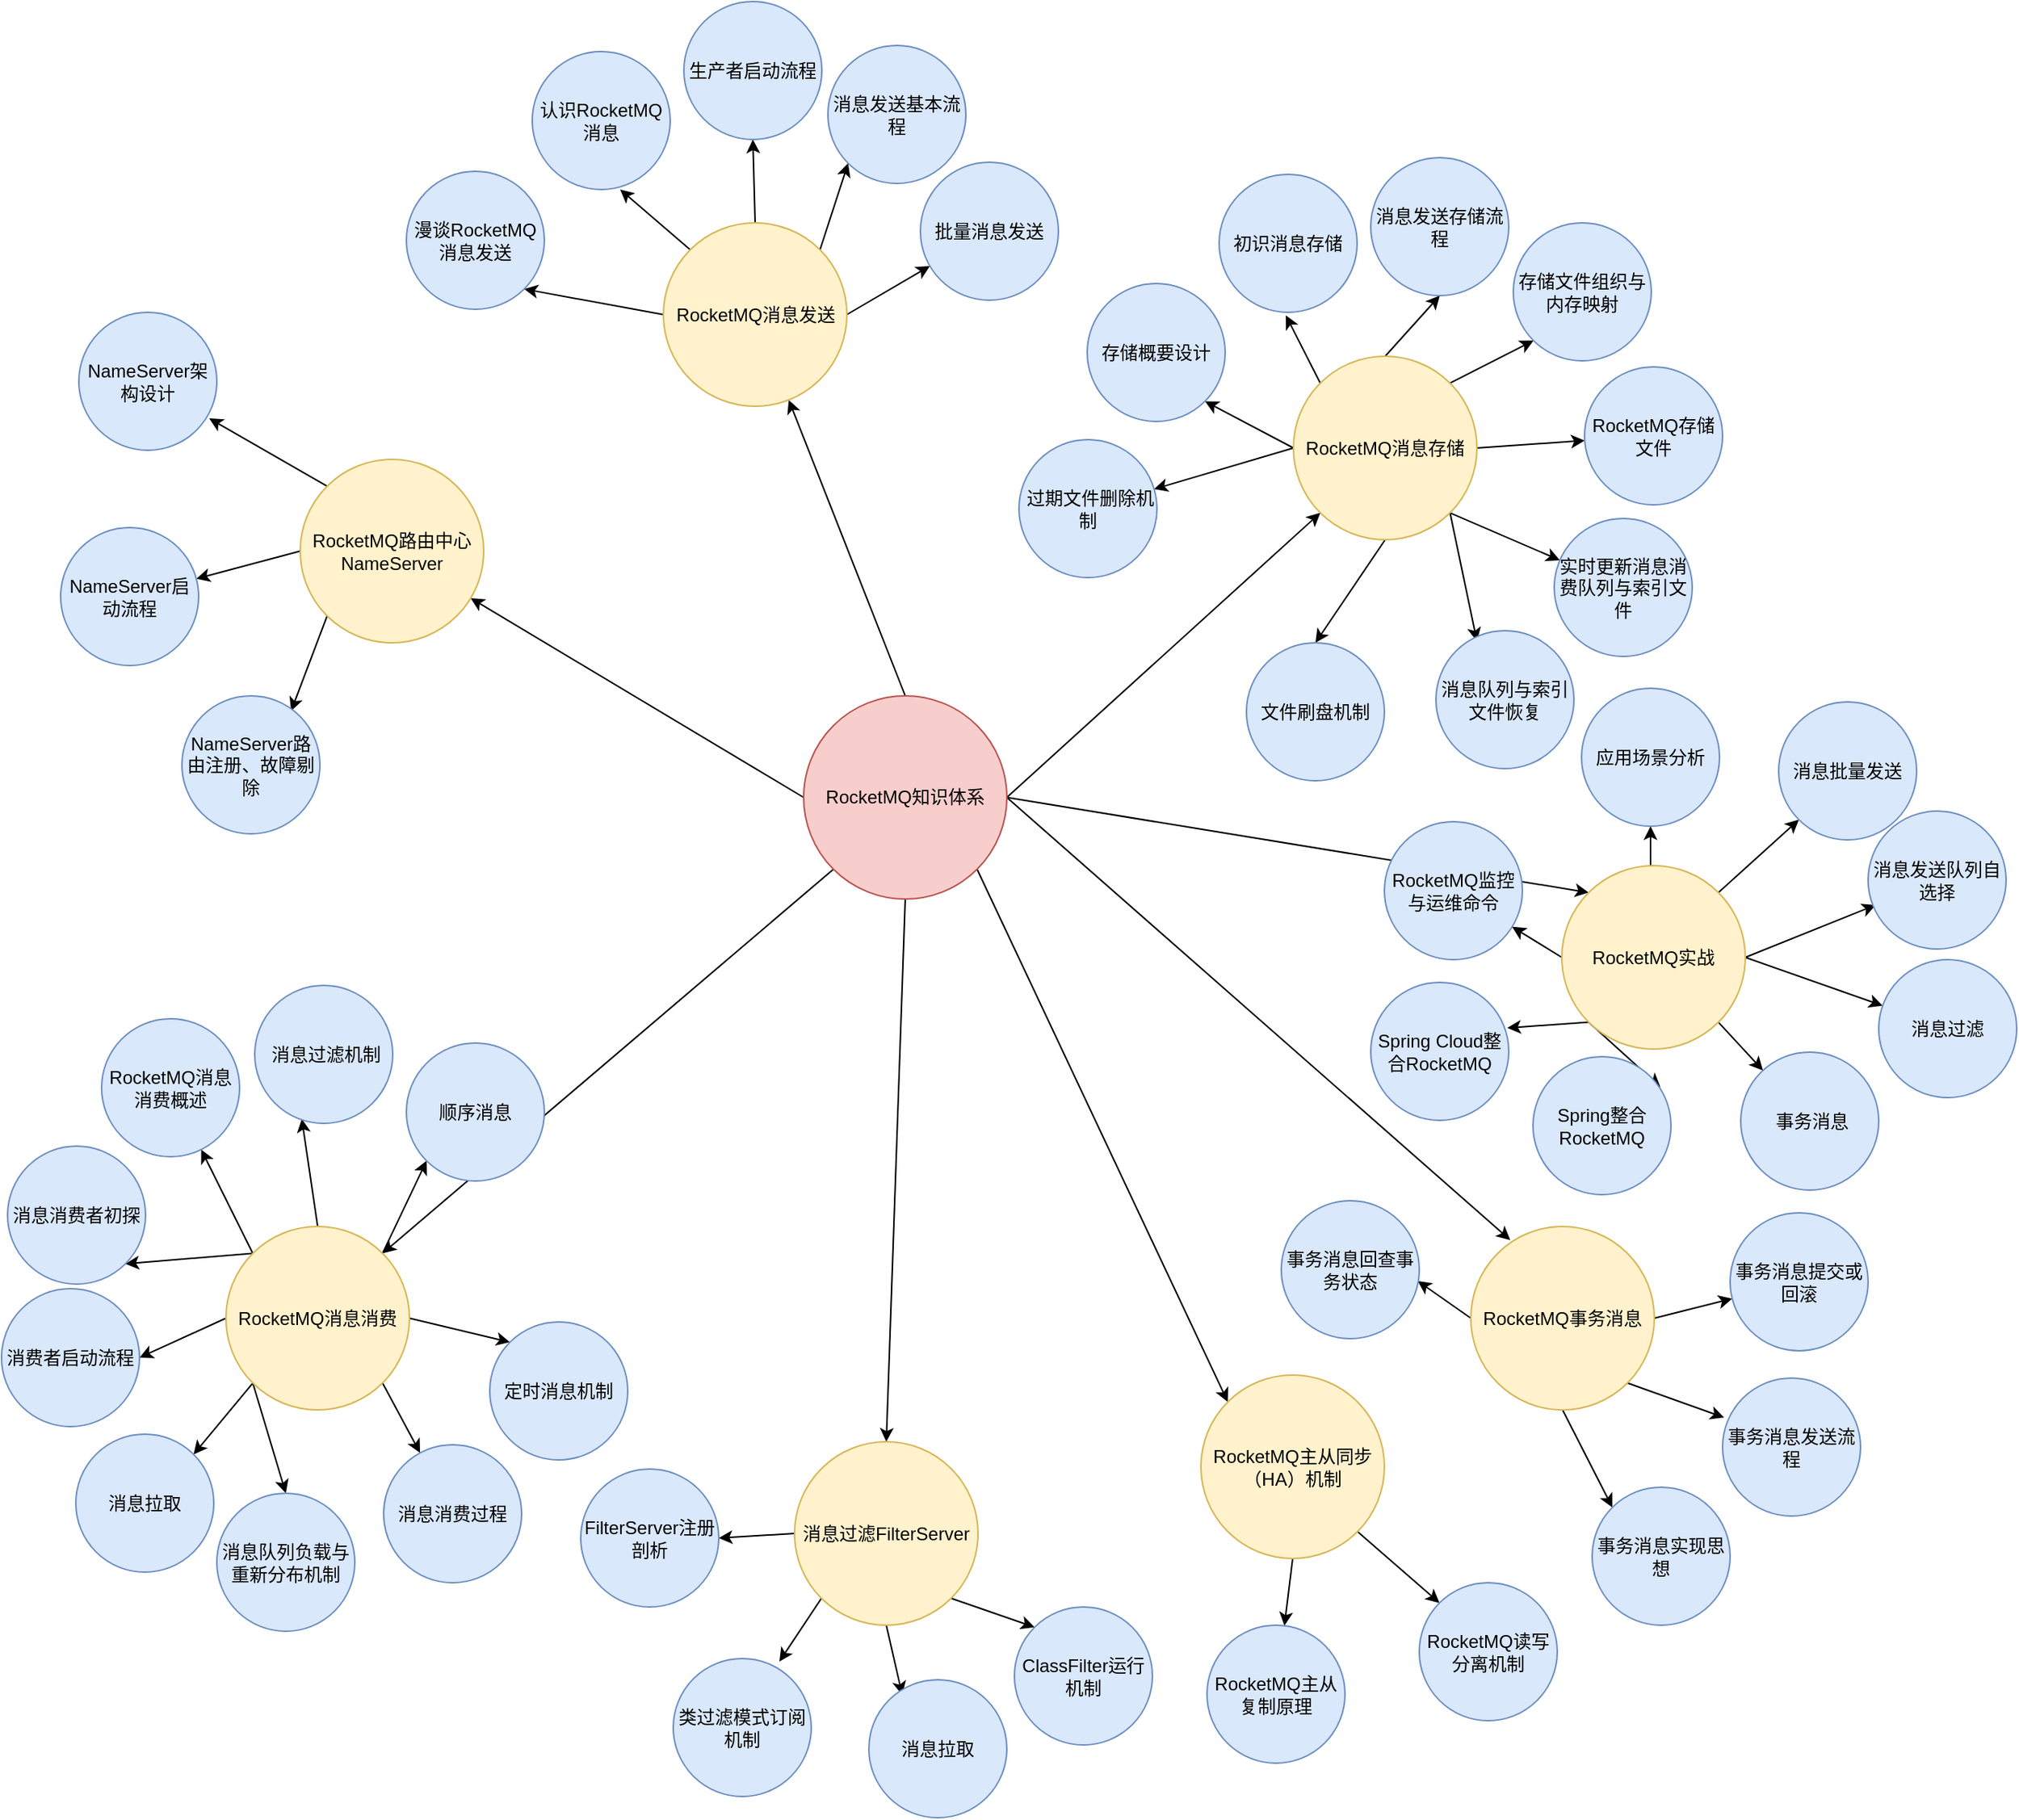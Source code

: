 <mxfile version="21.2.8" type="device">
  <diagram name="第 1 页" id="Zf9LUiRRFwYf5Y3JqdIo">
    <mxGraphModel dx="1434" dy="844" grid="0" gridSize="10" guides="1" tooltips="1" connect="1" arrows="1" fold="1" page="1" pageScale="1" pageWidth="1654" pageHeight="2336" math="0" shadow="0">
      <root>
        <mxCell id="0" />
        <mxCell id="1" parent="0" />
        <mxCell id="zmXWe5vmmWPIRRos88On-9" style="rounded=0;orthogonalLoop=1;jettySize=auto;html=1;exitX=0;exitY=0.5;exitDx=0;exitDy=0;" edge="1" parent="1" source="zmXWe5vmmWPIRRos88On-1" target="zmXWe5vmmWPIRRos88On-2">
          <mxGeometry relative="1" as="geometry" />
        </mxCell>
        <mxCell id="zmXWe5vmmWPIRRos88On-11" style="rounded=0;orthogonalLoop=1;jettySize=auto;html=1;exitX=0.5;exitY=0;exitDx=0;exitDy=0;" edge="1" parent="1" source="zmXWe5vmmWPIRRos88On-1" target="zmXWe5vmmWPIRRos88On-10">
          <mxGeometry relative="1" as="geometry" />
        </mxCell>
        <mxCell id="zmXWe5vmmWPIRRos88On-43" style="rounded=0;orthogonalLoop=1;jettySize=auto;html=1;exitX=1;exitY=0.5;exitDx=0;exitDy=0;entryX=0;entryY=1;entryDx=0;entryDy=0;" edge="1" parent="1" source="zmXWe5vmmWPIRRos88On-1" target="zmXWe5vmmWPIRRos88On-22">
          <mxGeometry relative="1" as="geometry" />
        </mxCell>
        <mxCell id="zmXWe5vmmWPIRRos88On-63" style="rounded=0;orthogonalLoop=1;jettySize=auto;html=1;exitX=0;exitY=1;exitDx=0;exitDy=0;entryX=1;entryY=0;entryDx=0;entryDy=0;" edge="1" parent="1" source="zmXWe5vmmWPIRRos88On-1" target="zmXWe5vmmWPIRRos88On-44">
          <mxGeometry relative="1" as="geometry" />
        </mxCell>
        <mxCell id="zmXWe5vmmWPIRRos88On-74" style="rounded=0;orthogonalLoop=1;jettySize=auto;html=1;exitX=0.5;exitY=1;exitDx=0;exitDy=0;entryX=0.5;entryY=0;entryDx=0;entryDy=0;" edge="1" parent="1" source="zmXWe5vmmWPIRRos88On-1" target="zmXWe5vmmWPIRRos88On-64">
          <mxGeometry relative="1" as="geometry" />
        </mxCell>
        <mxCell id="zmXWe5vmmWPIRRos88On-76" style="rounded=0;orthogonalLoop=1;jettySize=auto;html=1;exitX=1;exitY=1;exitDx=0;exitDy=0;entryX=0;entryY=0;entryDx=0;entryDy=0;" edge="1" parent="1" source="zmXWe5vmmWPIRRos88On-1" target="zmXWe5vmmWPIRRos88On-75">
          <mxGeometry relative="1" as="geometry" />
        </mxCell>
        <mxCell id="zmXWe5vmmWPIRRos88On-90" style="rounded=0;orthogonalLoop=1;jettySize=auto;html=1;exitX=1;exitY=0.5;exitDx=0;exitDy=0;entryX=0.215;entryY=0.074;entryDx=0;entryDy=0;entryPerimeter=0;" edge="1" parent="1" source="zmXWe5vmmWPIRRos88On-1" target="zmXWe5vmmWPIRRos88On-81">
          <mxGeometry relative="1" as="geometry" />
        </mxCell>
        <mxCell id="zmXWe5vmmWPIRRos88On-109" style="rounded=0;orthogonalLoop=1;jettySize=auto;html=1;exitX=1;exitY=0.5;exitDx=0;exitDy=0;entryX=0;entryY=0;entryDx=0;entryDy=0;" edge="1" parent="1" source="zmXWe5vmmWPIRRos88On-1" target="zmXWe5vmmWPIRRos88On-92">
          <mxGeometry relative="1" as="geometry" />
        </mxCell>
        <mxCell id="zmXWe5vmmWPIRRos88On-1" value="RocketMQ知识体系" style="ellipse;whiteSpace=wrap;html=1;aspect=fixed;fillColor=#f8cecc;strokeColor=#b85450;" vertex="1" parent="1">
          <mxGeometry x="672" y="645" width="134" height="134" as="geometry" />
        </mxCell>
        <mxCell id="zmXWe5vmmWPIRRos88On-5" style="rounded=0;orthogonalLoop=1;jettySize=auto;html=1;exitX=0;exitY=0;exitDx=0;exitDy=0;entryX=0.945;entryY=0.769;entryDx=0;entryDy=0;entryPerimeter=0;" edge="1" parent="1" source="zmXWe5vmmWPIRRos88On-2" target="zmXWe5vmmWPIRRos88On-3">
          <mxGeometry relative="1" as="geometry" />
        </mxCell>
        <mxCell id="zmXWe5vmmWPIRRos88On-6" style="rounded=0;orthogonalLoop=1;jettySize=auto;html=1;exitX=0;exitY=0.5;exitDx=0;exitDy=0;" edge="1" parent="1" source="zmXWe5vmmWPIRRos88On-2" target="zmXWe5vmmWPIRRos88On-4">
          <mxGeometry relative="1" as="geometry" />
        </mxCell>
        <mxCell id="zmXWe5vmmWPIRRos88On-8" style="rounded=0;orthogonalLoop=1;jettySize=auto;html=1;exitX=0;exitY=1;exitDx=0;exitDy=0;entryX=0.791;entryY=0.11;entryDx=0;entryDy=0;entryPerimeter=0;" edge="1" parent="1" source="zmXWe5vmmWPIRRos88On-2" target="zmXWe5vmmWPIRRos88On-7">
          <mxGeometry relative="1" as="geometry" />
        </mxCell>
        <UserObject label="RocketMQ路由中心NameServer" link="data:page/id,Zf9LUiRRFwYf5Y3JqdIo" id="zmXWe5vmmWPIRRos88On-2">
          <mxCell style="ellipse;whiteSpace=wrap;html=1;aspect=fixed;fillColor=#fff2cc;strokeColor=#d6b656;" vertex="1" parent="1">
            <mxGeometry x="340" y="489" width="121" height="121" as="geometry" />
          </mxCell>
        </UserObject>
        <UserObject label="NameServer架构设计" link="https://blog.liangrenchi.top/2020/06/06/%E7%9F%A5%E8%AF%86%E4%BD%93%E7%B3%BB%E6%9E%84%E5%BB%BA%E4%B8%AD%E6%8F%90%E7%A4%BA%E9%A1%B5%E9%9D%A2/" id="zmXWe5vmmWPIRRos88On-3">
          <mxCell style="ellipse;whiteSpace=wrap;html=1;aspect=fixed;fillColor=#dae8fc;strokeColor=#6c8ebf;" vertex="1" parent="1">
            <mxGeometry x="194" y="392" width="91" height="91" as="geometry" />
          </mxCell>
        </UserObject>
        <UserObject label="NameServer启动流程" link="https://blog.liangrenchi.top/2020/06/06/%E7%9F%A5%E8%AF%86%E4%BD%93%E7%B3%BB%E6%9E%84%E5%BB%BA%E4%B8%AD%E6%8F%90%E7%A4%BA%E9%A1%B5%E9%9D%A2/" id="zmXWe5vmmWPIRRos88On-4">
          <mxCell style="ellipse;whiteSpace=wrap;html=1;aspect=fixed;fillColor=#dae8fc;strokeColor=#6c8ebf;" vertex="1" parent="1">
            <mxGeometry x="182" y="534" width="91" height="91" as="geometry" />
          </mxCell>
        </UserObject>
        <UserObject label="NameServer路由注册、故障剔除" link="https://blog.liangrenchi.top/2020/06/06/%E7%9F%A5%E8%AF%86%E4%BD%93%E7%B3%BB%E6%9E%84%E5%BB%BA%E4%B8%AD%E6%8F%90%E7%A4%BA%E9%A1%B5%E9%9D%A2/" id="zmXWe5vmmWPIRRos88On-7">
          <mxCell style="ellipse;whiteSpace=wrap;html=1;aspect=fixed;fillColor=#dae8fc;strokeColor=#6c8ebf;" vertex="1" parent="1">
            <mxGeometry x="262" y="645" width="91" height="91" as="geometry" />
          </mxCell>
        </UserObject>
        <mxCell id="zmXWe5vmmWPIRRos88On-13" style="rounded=0;orthogonalLoop=1;jettySize=auto;html=1;exitX=0;exitY=0.5;exitDx=0;exitDy=0;entryX=1;entryY=1;entryDx=0;entryDy=0;" edge="1" parent="1" source="zmXWe5vmmWPIRRos88On-10" target="zmXWe5vmmWPIRRos88On-12">
          <mxGeometry relative="1" as="geometry" />
        </mxCell>
        <mxCell id="zmXWe5vmmWPIRRos88On-15" style="rounded=0;orthogonalLoop=1;jettySize=auto;html=1;exitX=0;exitY=0;exitDx=0;exitDy=0;entryX=0.637;entryY=1;entryDx=0;entryDy=0;entryPerimeter=0;" edge="1" parent="1" source="zmXWe5vmmWPIRRos88On-10" target="zmXWe5vmmWPIRRos88On-14">
          <mxGeometry relative="1" as="geometry" />
        </mxCell>
        <mxCell id="zmXWe5vmmWPIRRos88On-17" style="rounded=0;orthogonalLoop=1;jettySize=auto;html=1;exitX=0.5;exitY=0;exitDx=0;exitDy=0;entryX=0.5;entryY=1;entryDx=0;entryDy=0;" edge="1" parent="1" source="zmXWe5vmmWPIRRos88On-10" target="zmXWe5vmmWPIRRos88On-16">
          <mxGeometry relative="1" as="geometry" />
        </mxCell>
        <mxCell id="zmXWe5vmmWPIRRos88On-20" style="rounded=0;orthogonalLoop=1;jettySize=auto;html=1;exitX=1;exitY=0;exitDx=0;exitDy=0;entryX=0;entryY=1;entryDx=0;entryDy=0;" edge="1" parent="1" source="zmXWe5vmmWPIRRos88On-10" target="zmXWe5vmmWPIRRos88On-18">
          <mxGeometry relative="1" as="geometry" />
        </mxCell>
        <mxCell id="zmXWe5vmmWPIRRos88On-21" style="rounded=0;orthogonalLoop=1;jettySize=auto;html=1;exitX=1;exitY=0.5;exitDx=0;exitDy=0;" edge="1" parent="1" source="zmXWe5vmmWPIRRos88On-10" target="zmXWe5vmmWPIRRos88On-19">
          <mxGeometry relative="1" as="geometry" />
        </mxCell>
        <mxCell id="zmXWe5vmmWPIRRos88On-10" value="RocketMQ消息发送" style="ellipse;whiteSpace=wrap;html=1;aspect=fixed;fillColor=#fff2cc;strokeColor=#d6b656;" vertex="1" parent="1">
          <mxGeometry x="579.5" y="333" width="121" height="121" as="geometry" />
        </mxCell>
        <UserObject label="漫谈RocketMQ消息发送" link="https://blog.liangrenchi.top/2020/06/06/%E7%9F%A5%E8%AF%86%E4%BD%93%E7%B3%BB%E6%9E%84%E5%BB%BA%E4%B8%AD%E6%8F%90%E7%A4%BA%E9%A1%B5%E9%9D%A2/" id="zmXWe5vmmWPIRRos88On-12">
          <mxCell style="ellipse;whiteSpace=wrap;html=1;aspect=fixed;fillColor=#dae8fc;strokeColor=#6c8ebf;" vertex="1" parent="1">
            <mxGeometry x="410" y="299" width="91" height="91" as="geometry" />
          </mxCell>
        </UserObject>
        <UserObject label="认识RocketMQ消息" link="https://blog.liangrenchi.top/2020/06/06/%E7%9F%A5%E8%AF%86%E4%BD%93%E7%B3%BB%E6%9E%84%E5%BB%BA%E4%B8%AD%E6%8F%90%E7%A4%BA%E9%A1%B5%E9%9D%A2/" id="zmXWe5vmmWPIRRos88On-14">
          <mxCell style="ellipse;whiteSpace=wrap;html=1;aspect=fixed;fillColor=#dae8fc;strokeColor=#6c8ebf;" vertex="1" parent="1">
            <mxGeometry x="493" y="220" width="91" height="91" as="geometry" />
          </mxCell>
        </UserObject>
        <UserObject label="生产者启动流程" link="https://blog.liangrenchi.top/2020/06/06/%E7%9F%A5%E8%AF%86%E4%BD%93%E7%B3%BB%E6%9E%84%E5%BB%BA%E4%B8%AD%E6%8F%90%E7%A4%BA%E9%A1%B5%E9%9D%A2/" id="zmXWe5vmmWPIRRos88On-16">
          <mxCell style="ellipse;whiteSpace=wrap;html=1;aspect=fixed;fillColor=#dae8fc;strokeColor=#6c8ebf;" vertex="1" parent="1">
            <mxGeometry x="593" y="187" width="91" height="91" as="geometry" />
          </mxCell>
        </UserObject>
        <UserObject label="消息发送基本流程" link="https://blog.liangrenchi.top/2020/06/06/%E7%9F%A5%E8%AF%86%E4%BD%93%E7%B3%BB%E6%9E%84%E5%BB%BA%E4%B8%AD%E6%8F%90%E7%A4%BA%E9%A1%B5%E9%9D%A2/" id="zmXWe5vmmWPIRRos88On-18">
          <mxCell style="ellipse;whiteSpace=wrap;html=1;aspect=fixed;fillColor=#dae8fc;strokeColor=#6c8ebf;" vertex="1" parent="1">
            <mxGeometry x="688" y="216" width="91" height="91" as="geometry" />
          </mxCell>
        </UserObject>
        <UserObject label="批量消息发送" link="https://blog.liangrenchi.top/2020/06/06/%E7%9F%A5%E8%AF%86%E4%BD%93%E7%B3%BB%E6%9E%84%E5%BB%BA%E4%B8%AD%E6%8F%90%E7%A4%BA%E9%A1%B5%E9%9D%A2/" id="zmXWe5vmmWPIRRos88On-19">
          <mxCell style="ellipse;whiteSpace=wrap;html=1;aspect=fixed;fillColor=#dae8fc;strokeColor=#6c8ebf;" vertex="1" parent="1">
            <mxGeometry x="749" y="293" width="91" height="91" as="geometry" />
          </mxCell>
        </UserObject>
        <mxCell id="zmXWe5vmmWPIRRos88On-24" style="rounded=0;orthogonalLoop=1;jettySize=auto;html=1;exitX=0;exitY=0.5;exitDx=0;exitDy=0;entryX=1;entryY=1;entryDx=0;entryDy=0;" edge="1" parent="1" source="zmXWe5vmmWPIRRos88On-22" target="zmXWe5vmmWPIRRos88On-23">
          <mxGeometry relative="1" as="geometry" />
        </mxCell>
        <mxCell id="zmXWe5vmmWPIRRos88On-27" style="rounded=0;orthogonalLoop=1;jettySize=auto;html=1;exitX=0;exitY=0;exitDx=0;exitDy=0;" edge="1" parent="1" source="zmXWe5vmmWPIRRos88On-22">
          <mxGeometry relative="1" as="geometry">
            <mxPoint x="990" y="394" as="targetPoint" />
          </mxGeometry>
        </mxCell>
        <mxCell id="zmXWe5vmmWPIRRos88On-29" style="rounded=0;orthogonalLoop=1;jettySize=auto;html=1;exitX=0.5;exitY=0;exitDx=0;exitDy=0;entryX=0.5;entryY=1;entryDx=0;entryDy=0;" edge="1" parent="1" source="zmXWe5vmmWPIRRos88On-22" target="zmXWe5vmmWPIRRos88On-28">
          <mxGeometry relative="1" as="geometry" />
        </mxCell>
        <mxCell id="zmXWe5vmmWPIRRos88On-31" style="rounded=0;orthogonalLoop=1;jettySize=auto;html=1;exitX=1;exitY=0;exitDx=0;exitDy=0;entryX=0;entryY=1;entryDx=0;entryDy=0;" edge="1" parent="1" source="zmXWe5vmmWPIRRos88On-22" target="zmXWe5vmmWPIRRos88On-30">
          <mxGeometry relative="1" as="geometry" />
        </mxCell>
        <mxCell id="zmXWe5vmmWPIRRos88On-33" style="rounded=0;orthogonalLoop=1;jettySize=auto;html=1;exitX=1;exitY=0.5;exitDx=0;exitDy=0;" edge="1" parent="1" source="zmXWe5vmmWPIRRos88On-22" target="zmXWe5vmmWPIRRos88On-32">
          <mxGeometry relative="1" as="geometry" />
        </mxCell>
        <mxCell id="zmXWe5vmmWPIRRos88On-35" style="rounded=0;orthogonalLoop=1;jettySize=auto;html=1;exitX=1;exitY=1;exitDx=0;exitDy=0;" edge="1" parent="1" source="zmXWe5vmmWPIRRos88On-22" target="zmXWe5vmmWPIRRos88On-34">
          <mxGeometry relative="1" as="geometry" />
        </mxCell>
        <mxCell id="zmXWe5vmmWPIRRos88On-38" style="rounded=0;orthogonalLoop=1;jettySize=auto;html=1;exitX=1;exitY=1;exitDx=0;exitDy=0;entryX=0.297;entryY=0.077;entryDx=0;entryDy=0;entryPerimeter=0;" edge="1" parent="1" source="zmXWe5vmmWPIRRos88On-22" target="zmXWe5vmmWPIRRos88On-36">
          <mxGeometry relative="1" as="geometry" />
        </mxCell>
        <mxCell id="zmXWe5vmmWPIRRos88On-40" style="rounded=0;orthogonalLoop=1;jettySize=auto;html=1;exitX=0.5;exitY=1;exitDx=0;exitDy=0;entryX=0.5;entryY=0;entryDx=0;entryDy=0;" edge="1" parent="1" source="zmXWe5vmmWPIRRos88On-22" target="zmXWe5vmmWPIRRos88On-39">
          <mxGeometry relative="1" as="geometry" />
        </mxCell>
        <mxCell id="zmXWe5vmmWPIRRos88On-42" style="rounded=0;orthogonalLoop=1;jettySize=auto;html=1;exitX=0;exitY=0.5;exitDx=0;exitDy=0;" edge="1" parent="1" source="zmXWe5vmmWPIRRos88On-22" target="zmXWe5vmmWPIRRos88On-41">
          <mxGeometry relative="1" as="geometry" />
        </mxCell>
        <UserObject label="RocketMQ消息存储" link="data:page/id,Zf9LUiRRFwYf5Y3JqdIo" id="zmXWe5vmmWPIRRos88On-22">
          <mxCell style="ellipse;whiteSpace=wrap;html=1;aspect=fixed;fillColor=#fff2cc;strokeColor=#d6b656;" vertex="1" parent="1">
            <mxGeometry x="995" y="421" width="121" height="121" as="geometry" />
          </mxCell>
        </UserObject>
        <UserObject label="存储概要设计" link="https://blog.liangrenchi.top/2020/06/06/%E7%9F%A5%E8%AF%86%E4%BD%93%E7%B3%BB%E6%9E%84%E5%BB%BA%E4%B8%AD%E6%8F%90%E7%A4%BA%E9%A1%B5%E9%9D%A2/" id="zmXWe5vmmWPIRRos88On-23">
          <mxCell style="ellipse;whiteSpace=wrap;html=1;aspect=fixed;fillColor=#dae8fc;strokeColor=#6c8ebf;" vertex="1" parent="1">
            <mxGeometry x="859" y="373" width="91" height="91" as="geometry" />
          </mxCell>
        </UserObject>
        <UserObject label="初识消息存储" link="https://blog.liangrenchi.top/2020/06/06/%E7%9F%A5%E8%AF%86%E4%BD%93%E7%B3%BB%E6%9E%84%E5%BB%BA%E4%B8%AD%E6%8F%90%E7%A4%BA%E9%A1%B5%E9%9D%A2/" id="zmXWe5vmmWPIRRos88On-25">
          <mxCell style="ellipse;whiteSpace=wrap;html=1;aspect=fixed;fillColor=#dae8fc;strokeColor=#6c8ebf;" vertex="1" parent="1">
            <mxGeometry x="946" y="301" width="91" height="91" as="geometry" />
          </mxCell>
        </UserObject>
        <UserObject label="消息发送存储流程" link="https://blog.liangrenchi.top/2020/06/06/%E7%9F%A5%E8%AF%86%E4%BD%93%E7%B3%BB%E6%9E%84%E5%BB%BA%E4%B8%AD%E6%8F%90%E7%A4%BA%E9%A1%B5%E9%9D%A2/" id="zmXWe5vmmWPIRRos88On-28">
          <mxCell style="ellipse;whiteSpace=wrap;html=1;aspect=fixed;fillColor=#dae8fc;strokeColor=#6c8ebf;" vertex="1" parent="1">
            <mxGeometry x="1046" y="290" width="91" height="91" as="geometry" />
          </mxCell>
        </UserObject>
        <UserObject label="存储文件组织与内存映射" link="https://blog.liangrenchi.top/2020/06/06/%E7%9F%A5%E8%AF%86%E4%BD%93%E7%B3%BB%E6%9E%84%E5%BB%BA%E4%B8%AD%E6%8F%90%E7%A4%BA%E9%A1%B5%E9%9D%A2/" id="zmXWe5vmmWPIRRos88On-30">
          <mxCell style="ellipse;whiteSpace=wrap;html=1;aspect=fixed;fillColor=#dae8fc;strokeColor=#6c8ebf;" vertex="1" parent="1">
            <mxGeometry x="1140" y="333" width="91" height="91" as="geometry" />
          </mxCell>
        </UserObject>
        <UserObject label="RocketMQ存储文件" link="https://blog.liangrenchi.top/2020/06/06/%E7%9F%A5%E8%AF%86%E4%BD%93%E7%B3%BB%E6%9E%84%E5%BB%BA%E4%B8%AD%E6%8F%90%E7%A4%BA%E9%A1%B5%E9%9D%A2/" id="zmXWe5vmmWPIRRos88On-32">
          <mxCell style="ellipse;whiteSpace=wrap;html=1;aspect=fixed;fillColor=#dae8fc;strokeColor=#6c8ebf;" vertex="1" parent="1">
            <mxGeometry x="1187" y="428" width="91" height="91" as="geometry" />
          </mxCell>
        </UserObject>
        <UserObject label="实时更新消息消费队列与索引文件" link="https://blog.liangrenchi.top/2020/06/06/%E7%9F%A5%E8%AF%86%E4%BD%93%E7%B3%BB%E6%9E%84%E5%BB%BA%E4%B8%AD%E6%8F%90%E7%A4%BA%E9%A1%B5%E9%9D%A2/" id="zmXWe5vmmWPIRRos88On-34">
          <mxCell style="ellipse;whiteSpace=wrap;html=1;aspect=fixed;fillColor=#dae8fc;strokeColor=#6c8ebf;" vertex="1" parent="1">
            <mxGeometry x="1167" y="528" width="91" height="91" as="geometry" />
          </mxCell>
        </UserObject>
        <UserObject label="消息队列与索引文件恢复" link="https://blog.liangrenchi.top/2020/06/06/%E7%9F%A5%E8%AF%86%E4%BD%93%E7%B3%BB%E6%9E%84%E5%BB%BA%E4%B8%AD%E6%8F%90%E7%A4%BA%E9%A1%B5%E9%9D%A2/" id="zmXWe5vmmWPIRRos88On-36">
          <mxCell style="ellipse;whiteSpace=wrap;html=1;aspect=fixed;fillColor=#dae8fc;strokeColor=#6c8ebf;" vertex="1" parent="1">
            <mxGeometry x="1089" y="602" width="91" height="91" as="geometry" />
          </mxCell>
        </UserObject>
        <UserObject label="文件刷盘机制" link="https://blog.liangrenchi.top/2020/06/06/%E7%9F%A5%E8%AF%86%E4%BD%93%E7%B3%BB%E6%9E%84%E5%BB%BA%E4%B8%AD%E6%8F%90%E7%A4%BA%E9%A1%B5%E9%9D%A2/" id="zmXWe5vmmWPIRRos88On-39">
          <mxCell style="ellipse;whiteSpace=wrap;html=1;aspect=fixed;fillColor=#dae8fc;strokeColor=#6c8ebf;" vertex="1" parent="1">
            <mxGeometry x="964" y="610" width="91" height="91" as="geometry" />
          </mxCell>
        </UserObject>
        <UserObject label="&amp;nbsp;过期文件删除机制" link="https://blog.liangrenchi.top/2020/06/06/%E7%9F%A5%E8%AF%86%E4%BD%93%E7%B3%BB%E6%9E%84%E5%BB%BA%E4%B8%AD%E6%8F%90%E7%A4%BA%E9%A1%B5%E9%9D%A2/" id="zmXWe5vmmWPIRRos88On-41">
          <mxCell style="ellipse;whiteSpace=wrap;html=1;aspect=fixed;fillColor=#dae8fc;strokeColor=#6c8ebf;" vertex="1" parent="1">
            <mxGeometry x="814" y="476" width="91" height="91" as="geometry" />
          </mxCell>
        </UserObject>
        <mxCell id="zmXWe5vmmWPIRRos88On-46" style="rounded=0;orthogonalLoop=1;jettySize=auto;html=1;exitX=0;exitY=0;exitDx=0;exitDy=0;" edge="1" parent="1" source="zmXWe5vmmWPIRRos88On-44" target="zmXWe5vmmWPIRRos88On-45">
          <mxGeometry relative="1" as="geometry" />
        </mxCell>
        <mxCell id="zmXWe5vmmWPIRRos88On-48" style="rounded=0;orthogonalLoop=1;jettySize=auto;html=1;exitX=0;exitY=0;exitDx=0;exitDy=0;entryX=1;entryY=1;entryDx=0;entryDy=0;" edge="1" parent="1" source="zmXWe5vmmWPIRRos88On-44" target="zmXWe5vmmWPIRRos88On-47">
          <mxGeometry relative="1" as="geometry" />
        </mxCell>
        <mxCell id="zmXWe5vmmWPIRRos88On-50" style="rounded=0;orthogonalLoop=1;jettySize=auto;html=1;exitX=0;exitY=0.5;exitDx=0;exitDy=0;entryX=1;entryY=0.5;entryDx=0;entryDy=0;" edge="1" parent="1" source="zmXWe5vmmWPIRRos88On-44" target="zmXWe5vmmWPIRRos88On-49">
          <mxGeometry relative="1" as="geometry" />
        </mxCell>
        <mxCell id="zmXWe5vmmWPIRRos88On-52" style="rounded=0;orthogonalLoop=1;jettySize=auto;html=1;exitX=0;exitY=1;exitDx=0;exitDy=0;entryX=1;entryY=0;entryDx=0;entryDy=0;" edge="1" parent="1" source="zmXWe5vmmWPIRRos88On-44" target="zmXWe5vmmWPIRRos88On-51">
          <mxGeometry relative="1" as="geometry" />
        </mxCell>
        <mxCell id="zmXWe5vmmWPIRRos88On-54" style="rounded=0;orthogonalLoop=1;jettySize=auto;html=1;exitX=0;exitY=1;exitDx=0;exitDy=0;entryX=0.5;entryY=0;entryDx=0;entryDy=0;" edge="1" parent="1" source="zmXWe5vmmWPIRRos88On-44" target="zmXWe5vmmWPIRRos88On-53">
          <mxGeometry relative="1" as="geometry">
            <mxPoint x="324.5" y="1160" as="targetPoint" />
          </mxGeometry>
        </mxCell>
        <mxCell id="zmXWe5vmmWPIRRos88On-56" style="rounded=0;orthogonalLoop=1;jettySize=auto;html=1;exitX=1;exitY=1;exitDx=0;exitDy=0;" edge="1" parent="1" source="zmXWe5vmmWPIRRos88On-44" target="zmXWe5vmmWPIRRos88On-55">
          <mxGeometry relative="1" as="geometry" />
        </mxCell>
        <mxCell id="zmXWe5vmmWPIRRos88On-58" style="rounded=0;orthogonalLoop=1;jettySize=auto;html=1;exitX=1;exitY=0.5;exitDx=0;exitDy=0;entryX=0;entryY=0;entryDx=0;entryDy=0;" edge="1" parent="1" source="zmXWe5vmmWPIRRos88On-44" target="zmXWe5vmmWPIRRos88On-57">
          <mxGeometry relative="1" as="geometry" />
        </mxCell>
        <mxCell id="zmXWe5vmmWPIRRos88On-60" style="rounded=0;orthogonalLoop=1;jettySize=auto;html=1;exitX=0.5;exitY=0;exitDx=0;exitDy=0;entryX=0.341;entryY=0.967;entryDx=0;entryDy=0;entryPerimeter=0;" edge="1" parent="1" source="zmXWe5vmmWPIRRos88On-44" target="zmXWe5vmmWPIRRos88On-59">
          <mxGeometry relative="1" as="geometry" />
        </mxCell>
        <mxCell id="zmXWe5vmmWPIRRos88On-62" style="rounded=0;orthogonalLoop=1;jettySize=auto;html=1;exitX=1;exitY=0;exitDx=0;exitDy=0;entryX=0;entryY=1;entryDx=0;entryDy=0;" edge="1" parent="1" source="zmXWe5vmmWPIRRos88On-44" target="zmXWe5vmmWPIRRos88On-61">
          <mxGeometry relative="1" as="geometry" />
        </mxCell>
        <UserObject label="RocketMQ消息消费" link="data:page/id,Zf9LUiRRFwYf5Y3JqdIo" id="zmXWe5vmmWPIRRos88On-44">
          <mxCell style="ellipse;whiteSpace=wrap;html=1;aspect=fixed;fillColor=#fff2cc;strokeColor=#d6b656;" vertex="1" parent="1">
            <mxGeometry x="291" y="995" width="121" height="121" as="geometry" />
          </mxCell>
        </UserObject>
        <UserObject label="RocketMQ消息消费概述" link="https://blog.liangrenchi.top/2020/06/06/%E7%9F%A5%E8%AF%86%E4%BD%93%E7%B3%BB%E6%9E%84%E5%BB%BA%E4%B8%AD%E6%8F%90%E7%A4%BA%E9%A1%B5%E9%9D%A2/" id="zmXWe5vmmWPIRRos88On-45">
          <mxCell style="ellipse;whiteSpace=wrap;html=1;aspect=fixed;fillColor=#dae8fc;strokeColor=#6c8ebf;" vertex="1" parent="1">
            <mxGeometry x="209" y="858" width="91" height="91" as="geometry" />
          </mxCell>
        </UserObject>
        <UserObject label="消息消费者初探" link="https://blog.liangrenchi.top/2020/06/06/%E7%9F%A5%E8%AF%86%E4%BD%93%E7%B3%BB%E6%9E%84%E5%BB%BA%E4%B8%AD%E6%8F%90%E7%A4%BA%E9%A1%B5%E9%9D%A2/" id="zmXWe5vmmWPIRRos88On-47">
          <mxCell style="ellipse;whiteSpace=wrap;html=1;aspect=fixed;fillColor=#dae8fc;strokeColor=#6c8ebf;" vertex="1" parent="1">
            <mxGeometry x="147" y="942" width="91" height="91" as="geometry" />
          </mxCell>
        </UserObject>
        <UserObject label="消费者启动流程" link="https://blog.liangrenchi.top/2020/06/06/%E7%9F%A5%E8%AF%86%E4%BD%93%E7%B3%BB%E6%9E%84%E5%BB%BA%E4%B8%AD%E6%8F%90%E7%A4%BA%E9%A1%B5%E9%9D%A2/" id="zmXWe5vmmWPIRRos88On-49">
          <mxCell style="ellipse;whiteSpace=wrap;html=1;aspect=fixed;fillColor=#dae8fc;strokeColor=#6c8ebf;" vertex="1" parent="1">
            <mxGeometry x="143" y="1036" width="91" height="91" as="geometry" />
          </mxCell>
        </UserObject>
        <UserObject label="消息拉取" link="https://blog.liangrenchi.top/2020/06/06/%E7%9F%A5%E8%AF%86%E4%BD%93%E7%B3%BB%E6%9E%84%E5%BB%BA%E4%B8%AD%E6%8F%90%E7%A4%BA%E9%A1%B5%E9%9D%A2/" id="zmXWe5vmmWPIRRos88On-51">
          <mxCell style="ellipse;whiteSpace=wrap;html=1;aspect=fixed;fillColor=#dae8fc;strokeColor=#6c8ebf;" vertex="1" parent="1">
            <mxGeometry x="192" y="1132" width="91" height="91" as="geometry" />
          </mxCell>
        </UserObject>
        <UserObject label="消息队列负载与重新分布机制" link="https://blog.liangrenchi.top/2020/06/06/%E7%9F%A5%E8%AF%86%E4%BD%93%E7%B3%BB%E6%9E%84%E5%BB%BA%E4%B8%AD%E6%8F%90%E7%A4%BA%E9%A1%B5%E9%9D%A2/" id="zmXWe5vmmWPIRRos88On-53">
          <mxCell style="ellipse;whiteSpace=wrap;html=1;aspect=fixed;fillColor=#dae8fc;strokeColor=#6c8ebf;" vertex="1" parent="1">
            <mxGeometry x="285" y="1171" width="91" height="91" as="geometry" />
          </mxCell>
        </UserObject>
        <UserObject label="消息消费过程" link="https://blog.liangrenchi.top/2020/06/06/%E7%9F%A5%E8%AF%86%E4%BD%93%E7%B3%BB%E6%9E%84%E5%BB%BA%E4%B8%AD%E6%8F%90%E7%A4%BA%E9%A1%B5%E9%9D%A2/" id="zmXWe5vmmWPIRRos88On-55">
          <mxCell style="ellipse;whiteSpace=wrap;html=1;aspect=fixed;fillColor=#dae8fc;strokeColor=#6c8ebf;" vertex="1" parent="1">
            <mxGeometry x="395" y="1139" width="91" height="91" as="geometry" />
          </mxCell>
        </UserObject>
        <UserObject label="定时消息机制" link="https://blog.liangrenchi.top/2020/06/06/%E7%9F%A5%E8%AF%86%E4%BD%93%E7%B3%BB%E6%9E%84%E5%BB%BA%E4%B8%AD%E6%8F%90%E7%A4%BA%E9%A1%B5%E9%9D%A2/" id="zmXWe5vmmWPIRRos88On-57">
          <mxCell style="ellipse;whiteSpace=wrap;html=1;aspect=fixed;fillColor=#dae8fc;strokeColor=#6c8ebf;" vertex="1" parent="1">
            <mxGeometry x="465" y="1058" width="91" height="91" as="geometry" />
          </mxCell>
        </UserObject>
        <UserObject label="&amp;nbsp;消息过滤机制" link="https://blog.liangrenchi.top/2020/06/06/%E7%9F%A5%E8%AF%86%E4%BD%93%E7%B3%BB%E6%9E%84%E5%BB%BA%E4%B8%AD%E6%8F%90%E7%A4%BA%E9%A1%B5%E9%9D%A2/" id="zmXWe5vmmWPIRRos88On-59">
          <mxCell style="ellipse;whiteSpace=wrap;html=1;aspect=fixed;fillColor=#dae8fc;strokeColor=#6c8ebf;" vertex="1" parent="1">
            <mxGeometry x="310" y="836" width="91" height="91" as="geometry" />
          </mxCell>
        </UserObject>
        <UserObject label="顺序消息" link="https://blog.liangrenchi.top/2020/06/06/%E7%9F%A5%E8%AF%86%E4%BD%93%E7%B3%BB%E6%9E%84%E5%BB%BA%E4%B8%AD%E6%8F%90%E7%A4%BA%E9%A1%B5%E9%9D%A2/" id="zmXWe5vmmWPIRRos88On-61">
          <mxCell style="ellipse;whiteSpace=wrap;html=1;aspect=fixed;fillColor=#dae8fc;strokeColor=#6c8ebf;" vertex="1" parent="1">
            <mxGeometry x="410" y="874" width="91" height="91" as="geometry" />
          </mxCell>
        </UserObject>
        <mxCell id="zmXWe5vmmWPIRRos88On-68" style="rounded=0;orthogonalLoop=1;jettySize=auto;html=1;exitX=0;exitY=0.5;exitDx=0;exitDy=0;entryX=1;entryY=0.5;entryDx=0;entryDy=0;" edge="1" parent="1" source="zmXWe5vmmWPIRRos88On-64" target="zmXWe5vmmWPIRRos88On-67">
          <mxGeometry relative="1" as="geometry" />
        </mxCell>
        <mxCell id="zmXWe5vmmWPIRRos88On-70" style="rounded=0;orthogonalLoop=1;jettySize=auto;html=1;exitX=0;exitY=1;exitDx=0;exitDy=0;entryX=0.769;entryY=0.022;entryDx=0;entryDy=0;entryPerimeter=0;" edge="1" parent="1" source="zmXWe5vmmWPIRRos88On-64" target="zmXWe5vmmWPIRRos88On-69">
          <mxGeometry relative="1" as="geometry" />
        </mxCell>
        <mxCell id="zmXWe5vmmWPIRRos88On-72" style="rounded=0;orthogonalLoop=1;jettySize=auto;html=1;exitX=0.5;exitY=1;exitDx=0;exitDy=0;entryX=0.242;entryY=0.11;entryDx=0;entryDy=0;entryPerimeter=0;" edge="1" parent="1" source="zmXWe5vmmWPIRRos88On-64" target="zmXWe5vmmWPIRRos88On-71">
          <mxGeometry relative="1" as="geometry" />
        </mxCell>
        <mxCell id="zmXWe5vmmWPIRRos88On-73" style="rounded=0;orthogonalLoop=1;jettySize=auto;html=1;exitX=1;exitY=1;exitDx=0;exitDy=0;entryX=0;entryY=0;entryDx=0;entryDy=0;" edge="1" parent="1" source="zmXWe5vmmWPIRRos88On-64" target="zmXWe5vmmWPIRRos88On-65">
          <mxGeometry relative="1" as="geometry" />
        </mxCell>
        <mxCell id="zmXWe5vmmWPIRRos88On-64" value="消息过滤FilterServer" style="ellipse;whiteSpace=wrap;html=1;aspect=fixed;fillColor=#fff2cc;strokeColor=#d6b656;" vertex="1" parent="1">
          <mxGeometry x="666" y="1137" width="121" height="121" as="geometry" />
        </mxCell>
        <UserObject label="ClassFilter运行机制" link="https://blog.liangrenchi.top/2020/06/06/%E7%9F%A5%E8%AF%86%E4%BD%93%E7%B3%BB%E6%9E%84%E5%BB%BA%E4%B8%AD%E6%8F%90%E7%A4%BA%E9%A1%B5%E9%9D%A2/" id="zmXWe5vmmWPIRRos88On-65">
          <mxCell style="ellipse;whiteSpace=wrap;html=1;aspect=fixed;fillColor=#dae8fc;strokeColor=#6c8ebf;" vertex="1" parent="1">
            <mxGeometry x="811" y="1246" width="91" height="91" as="geometry" />
          </mxCell>
        </UserObject>
        <UserObject label="FilterServer注册剖析" link="https://blog.liangrenchi.top/2020/06/06/%E7%9F%A5%E8%AF%86%E4%BD%93%E7%B3%BB%E6%9E%84%E5%BB%BA%E4%B8%AD%E6%8F%90%E7%A4%BA%E9%A1%B5%E9%9D%A2/" id="zmXWe5vmmWPIRRos88On-67">
          <mxCell style="ellipse;whiteSpace=wrap;html=1;aspect=fixed;fillColor=#dae8fc;strokeColor=#6c8ebf;" vertex="1" parent="1">
            <mxGeometry x="525" y="1155" width="91" height="91" as="geometry" />
          </mxCell>
        </UserObject>
        <UserObject label="类过滤模式订阅机制" link="https://blog.liangrenchi.top/2020/06/06/%E7%9F%A5%E8%AF%86%E4%BD%93%E7%B3%BB%E6%9E%84%E5%BB%BA%E4%B8%AD%E6%8F%90%E7%A4%BA%E9%A1%B5%E9%9D%A2/" id="zmXWe5vmmWPIRRos88On-69">
          <mxCell style="ellipse;whiteSpace=wrap;html=1;aspect=fixed;fillColor=#dae8fc;strokeColor=#6c8ebf;" vertex="1" parent="1">
            <mxGeometry x="586" y="1280" width="91" height="91" as="geometry" />
          </mxCell>
        </UserObject>
        <UserObject label="消息拉取" link="https://blog.liangrenchi.top/2020/06/06/%E7%9F%A5%E8%AF%86%E4%BD%93%E7%B3%BB%E6%9E%84%E5%BB%BA%E4%B8%AD%E6%8F%90%E7%A4%BA%E9%A1%B5%E9%9D%A2/" id="zmXWe5vmmWPIRRos88On-71">
          <mxCell style="ellipse;whiteSpace=wrap;html=1;aspect=fixed;fillColor=#dae8fc;strokeColor=#6c8ebf;" vertex="1" parent="1">
            <mxGeometry x="715" y="1294" width="91" height="91" as="geometry" />
          </mxCell>
        </UserObject>
        <mxCell id="zmXWe5vmmWPIRRos88On-78" style="rounded=0;orthogonalLoop=1;jettySize=auto;html=1;exitX=0.5;exitY=1;exitDx=0;exitDy=0;" edge="1" parent="1" source="zmXWe5vmmWPIRRos88On-75" target="zmXWe5vmmWPIRRos88On-77">
          <mxGeometry relative="1" as="geometry" />
        </mxCell>
        <mxCell id="zmXWe5vmmWPIRRos88On-80" style="rounded=0;orthogonalLoop=1;jettySize=auto;html=1;exitX=1;exitY=1;exitDx=0;exitDy=0;entryX=0;entryY=0;entryDx=0;entryDy=0;" edge="1" parent="1" source="zmXWe5vmmWPIRRos88On-75" target="zmXWe5vmmWPIRRos88On-79">
          <mxGeometry relative="1" as="geometry" />
        </mxCell>
        <mxCell id="zmXWe5vmmWPIRRos88On-75" value="RocketMQ主从同步（HA）机制" style="ellipse;whiteSpace=wrap;html=1;aspect=fixed;fillColor=#fff2cc;strokeColor=#d6b656;" vertex="1" parent="1">
          <mxGeometry x="934" y="1093" width="121" height="121" as="geometry" />
        </mxCell>
        <UserObject label="RocketMQ主从复制原理" link="https://blog.liangrenchi.top/2020/06/06/%E7%9F%A5%E8%AF%86%E4%BD%93%E7%B3%BB%E6%9E%84%E5%BB%BA%E4%B8%AD%E6%8F%90%E7%A4%BA%E9%A1%B5%E9%9D%A2/" id="zmXWe5vmmWPIRRos88On-77">
          <mxCell style="ellipse;whiteSpace=wrap;html=1;aspect=fixed;fillColor=#dae8fc;strokeColor=#6c8ebf;" vertex="1" parent="1">
            <mxGeometry x="938" y="1258" width="91" height="91" as="geometry" />
          </mxCell>
        </UserObject>
        <UserObject label="RocketMQ读写分离机制" link="https://blog.liangrenchi.top/2020/06/06/%E7%9F%A5%E8%AF%86%E4%BD%93%E7%B3%BB%E6%9E%84%E5%BB%BA%E4%B8%AD%E6%8F%90%E7%A4%BA%E9%A1%B5%E9%9D%A2/" id="zmXWe5vmmWPIRRos88On-79">
          <mxCell style="ellipse;whiteSpace=wrap;html=1;aspect=fixed;fillColor=#dae8fc;strokeColor=#6c8ebf;" vertex="1" parent="1">
            <mxGeometry x="1078" y="1230" width="91" height="91" as="geometry" />
          </mxCell>
        </UserObject>
        <mxCell id="zmXWe5vmmWPIRRos88On-83" style="rounded=0;orthogonalLoop=1;jettySize=auto;html=1;exitX=0.5;exitY=1;exitDx=0;exitDy=0;entryX=0;entryY=0;entryDx=0;entryDy=0;" edge="1" parent="1" source="zmXWe5vmmWPIRRos88On-81" target="zmXWe5vmmWPIRRos88On-82">
          <mxGeometry relative="1" as="geometry" />
        </mxCell>
        <mxCell id="zmXWe5vmmWPIRRos88On-85" style="rounded=0;orthogonalLoop=1;jettySize=auto;html=1;exitX=1;exitY=1;exitDx=0;exitDy=0;entryX=0.011;entryY=0.286;entryDx=0;entryDy=0;entryPerimeter=0;" edge="1" parent="1" source="zmXWe5vmmWPIRRos88On-81" target="zmXWe5vmmWPIRRos88On-84">
          <mxGeometry relative="1" as="geometry" />
        </mxCell>
        <mxCell id="zmXWe5vmmWPIRRos88On-87" style="rounded=0;orthogonalLoop=1;jettySize=auto;html=1;exitX=1;exitY=0.5;exitDx=0;exitDy=0;" edge="1" parent="1" source="zmXWe5vmmWPIRRos88On-81" target="zmXWe5vmmWPIRRos88On-86">
          <mxGeometry relative="1" as="geometry" />
        </mxCell>
        <mxCell id="zmXWe5vmmWPIRRos88On-91" style="rounded=0;orthogonalLoop=1;jettySize=auto;html=1;exitX=0;exitY=0.5;exitDx=0;exitDy=0;entryX=0.989;entryY=0.582;entryDx=0;entryDy=0;entryPerimeter=0;" edge="1" parent="1" source="zmXWe5vmmWPIRRos88On-81" target="zmXWe5vmmWPIRRos88On-88">
          <mxGeometry relative="1" as="geometry" />
        </mxCell>
        <mxCell id="zmXWe5vmmWPIRRos88On-81" value="RocketMQ事务消息" style="ellipse;whiteSpace=wrap;html=1;aspect=fixed;fillColor=#fff2cc;strokeColor=#d6b656;" vertex="1" parent="1">
          <mxGeometry x="1112" y="995" width="121" height="121" as="geometry" />
        </mxCell>
        <UserObject label="事务消息实现思想" link="https://blog.liangrenchi.top/2020/06/06/%E7%9F%A5%E8%AF%86%E4%BD%93%E7%B3%BB%E6%9E%84%E5%BB%BA%E4%B8%AD%E6%8F%90%E7%A4%BA%E9%A1%B5%E9%9D%A2/" id="zmXWe5vmmWPIRRos88On-82">
          <mxCell style="ellipse;whiteSpace=wrap;html=1;aspect=fixed;fillColor=#dae8fc;strokeColor=#6c8ebf;" vertex="1" parent="1">
            <mxGeometry x="1192" y="1167" width="91" height="91" as="geometry" />
          </mxCell>
        </UserObject>
        <UserObject label="事务消息发送流程" link="https://blog.liangrenchi.top/2020/06/06/%E7%9F%A5%E8%AF%86%E4%BD%93%E7%B3%BB%E6%9E%84%E5%BB%BA%E4%B8%AD%E6%8F%90%E7%A4%BA%E9%A1%B5%E9%9D%A2/" id="zmXWe5vmmWPIRRos88On-84">
          <mxCell style="ellipse;whiteSpace=wrap;html=1;aspect=fixed;fillColor=#dae8fc;strokeColor=#6c8ebf;" vertex="1" parent="1">
            <mxGeometry x="1278" y="1095" width="91" height="91" as="geometry" />
          </mxCell>
        </UserObject>
        <UserObject label="事务消息提交或回滚" link="https://blog.liangrenchi.top/2020/06/06/%E7%9F%A5%E8%AF%86%E4%BD%93%E7%B3%BB%E6%9E%84%E5%BB%BA%E4%B8%AD%E6%8F%90%E7%A4%BA%E9%A1%B5%E9%9D%A2/" id="zmXWe5vmmWPIRRos88On-86">
          <mxCell style="ellipse;whiteSpace=wrap;html=1;aspect=fixed;fillColor=#dae8fc;strokeColor=#6c8ebf;" vertex="1" parent="1">
            <mxGeometry x="1283" y="986" width="91" height="91" as="geometry" />
          </mxCell>
        </UserObject>
        <UserObject label="事务消息回查事务状态" link="https://blog.liangrenchi.top/2020/06/06/%E7%9F%A5%E8%AF%86%E4%BD%93%E7%B3%BB%E6%9E%84%E5%BB%BA%E4%B8%AD%E6%8F%90%E7%A4%BA%E9%A1%B5%E9%9D%A2/" id="zmXWe5vmmWPIRRos88On-88">
          <mxCell style="ellipse;whiteSpace=wrap;html=1;aspect=fixed;fillColor=#dae8fc;strokeColor=#6c8ebf;" vertex="1" parent="1">
            <mxGeometry x="987" y="978" width="91" height="91" as="geometry" />
          </mxCell>
        </UserObject>
        <mxCell id="zmXWe5vmmWPIRRos88On-94" style="rounded=0;orthogonalLoop=1;jettySize=auto;html=1;exitX=1;exitY=0;exitDx=0;exitDy=0;entryX=0;entryY=1;entryDx=0;entryDy=0;" edge="1" parent="1" source="zmXWe5vmmWPIRRos88On-92" target="zmXWe5vmmWPIRRos88On-93">
          <mxGeometry relative="1" as="geometry" />
        </mxCell>
        <mxCell id="zmXWe5vmmWPIRRos88On-96" style="rounded=0;orthogonalLoop=1;jettySize=auto;html=1;exitX=1;exitY=0.5;exitDx=0;exitDy=0;entryX=0.055;entryY=0.681;entryDx=0;entryDy=0;entryPerimeter=0;" edge="1" parent="1" source="zmXWe5vmmWPIRRos88On-92" target="zmXWe5vmmWPIRRos88On-95">
          <mxGeometry relative="1" as="geometry" />
        </mxCell>
        <mxCell id="zmXWe5vmmWPIRRos88On-98" style="rounded=0;orthogonalLoop=1;jettySize=auto;html=1;exitX=1;exitY=0.5;exitDx=0;exitDy=0;" edge="1" parent="1" source="zmXWe5vmmWPIRRos88On-92" target="zmXWe5vmmWPIRRos88On-97">
          <mxGeometry relative="1" as="geometry" />
        </mxCell>
        <mxCell id="zmXWe5vmmWPIRRos88On-100" style="rounded=0;orthogonalLoop=1;jettySize=auto;html=1;exitX=1;exitY=1;exitDx=0;exitDy=0;" edge="1" parent="1" source="zmXWe5vmmWPIRRos88On-92" target="zmXWe5vmmWPIRRos88On-99">
          <mxGeometry relative="1" as="geometry" />
        </mxCell>
        <mxCell id="zmXWe5vmmWPIRRos88On-102" style="rounded=0;orthogonalLoop=1;jettySize=auto;html=1;exitX=0;exitY=1;exitDx=0;exitDy=0;entryX=0.923;entryY=0.22;entryDx=0;entryDy=0;entryPerimeter=0;" edge="1" parent="1" source="zmXWe5vmmWPIRRos88On-92" target="zmXWe5vmmWPIRRos88On-101">
          <mxGeometry relative="1" as="geometry" />
        </mxCell>
        <mxCell id="zmXWe5vmmWPIRRos88On-104" style="rounded=0;orthogonalLoop=1;jettySize=auto;html=1;exitX=0;exitY=1;exitDx=0;exitDy=0;entryX=0.989;entryY=0.33;entryDx=0;entryDy=0;entryPerimeter=0;" edge="1" parent="1" source="zmXWe5vmmWPIRRos88On-92" target="zmXWe5vmmWPIRRos88On-103">
          <mxGeometry relative="1" as="geometry" />
        </mxCell>
        <mxCell id="zmXWe5vmmWPIRRos88On-106" style="rounded=0;orthogonalLoop=1;jettySize=auto;html=1;exitX=0;exitY=0.5;exitDx=0;exitDy=0;" edge="1" parent="1" source="zmXWe5vmmWPIRRos88On-92" target="zmXWe5vmmWPIRRos88On-105">
          <mxGeometry relative="1" as="geometry" />
        </mxCell>
        <mxCell id="zmXWe5vmmWPIRRos88On-108" style="edgeStyle=orthogonalEdgeStyle;rounded=0;orthogonalLoop=1;jettySize=auto;html=1;exitX=0.5;exitY=0;exitDx=0;exitDy=0;entryX=0.5;entryY=1;entryDx=0;entryDy=0;" edge="1" parent="1" source="zmXWe5vmmWPIRRos88On-92" target="zmXWe5vmmWPIRRos88On-107">
          <mxGeometry relative="1" as="geometry" />
        </mxCell>
        <mxCell id="zmXWe5vmmWPIRRos88On-92" value="RocketMQ实战" style="ellipse;whiteSpace=wrap;html=1;aspect=fixed;fillColor=#fff2cc;strokeColor=#d6b656;" vertex="1" parent="1">
          <mxGeometry x="1172" y="757" width="121" height="121" as="geometry" />
        </mxCell>
        <UserObject label="消息批量发送" link="https://blog.liangrenchi.top/2020/06/06/%E7%9F%A5%E8%AF%86%E4%BD%93%E7%B3%BB%E6%9E%84%E5%BB%BA%E4%B8%AD%E6%8F%90%E7%A4%BA%E9%A1%B5%E9%9D%A2/" id="zmXWe5vmmWPIRRos88On-93">
          <mxCell style="ellipse;whiteSpace=wrap;html=1;aspect=fixed;fillColor=#dae8fc;strokeColor=#6c8ebf;" vertex="1" parent="1">
            <mxGeometry x="1315" y="649" width="91" height="91" as="geometry" />
          </mxCell>
        </UserObject>
        <UserObject label="消息发送队列自选择" link="https://blog.liangrenchi.top/2020/06/06/%E7%9F%A5%E8%AF%86%E4%BD%93%E7%B3%BB%E6%9E%84%E5%BB%BA%E4%B8%AD%E6%8F%90%E7%A4%BA%E9%A1%B5%E9%9D%A2/" id="zmXWe5vmmWPIRRos88On-95">
          <mxCell style="ellipse;whiteSpace=wrap;html=1;aspect=fixed;fillColor=#dae8fc;strokeColor=#6c8ebf;" vertex="1" parent="1">
            <mxGeometry x="1374" y="721" width="91" height="91" as="geometry" />
          </mxCell>
        </UserObject>
        <UserObject label="消息过滤" link="https://blog.liangrenchi.top/2020/06/06/%E7%9F%A5%E8%AF%86%E4%BD%93%E7%B3%BB%E6%9E%84%E5%BB%BA%E4%B8%AD%E6%8F%90%E7%A4%BA%E9%A1%B5%E9%9D%A2/" id="zmXWe5vmmWPIRRos88On-97">
          <mxCell style="ellipse;whiteSpace=wrap;html=1;aspect=fixed;fillColor=#dae8fc;strokeColor=#6c8ebf;" vertex="1" parent="1">
            <mxGeometry x="1381" y="819" width="91" height="91" as="geometry" />
          </mxCell>
        </UserObject>
        <UserObject label="&amp;nbsp;事务消息" link="https://blog.liangrenchi.top/2020/06/06/%E7%9F%A5%E8%AF%86%E4%BD%93%E7%B3%BB%E6%9E%84%E5%BB%BA%E4%B8%AD%E6%8F%90%E7%A4%BA%E9%A1%B5%E9%9D%A2/" id="zmXWe5vmmWPIRRos88On-99">
          <mxCell style="ellipse;whiteSpace=wrap;html=1;aspect=fixed;fillColor=#dae8fc;strokeColor=#6c8ebf;" vertex="1" parent="1">
            <mxGeometry x="1290" y="880" width="91" height="91" as="geometry" />
          </mxCell>
        </UserObject>
        <UserObject label="Spring整合RocketMQ" link="https://blog.liangrenchi.top/2020/06/06/%E7%9F%A5%E8%AF%86%E4%BD%93%E7%B3%BB%E6%9E%84%E5%BB%BA%E4%B8%AD%E6%8F%90%E7%A4%BA%E9%A1%B5%E9%9D%A2/" id="zmXWe5vmmWPIRRos88On-101">
          <mxCell style="ellipse;whiteSpace=wrap;html=1;aspect=fixed;fillColor=#dae8fc;strokeColor=#6c8ebf;" vertex="1" parent="1">
            <mxGeometry x="1153" y="883" width="91" height="91" as="geometry" />
          </mxCell>
        </UserObject>
        <UserObject label="Spring Cloud整合RocketMQ" link="https://blog.liangrenchi.top/2020/06/06/%E7%9F%A5%E8%AF%86%E4%BD%93%E7%B3%BB%E6%9E%84%E5%BB%BA%E4%B8%AD%E6%8F%90%E7%A4%BA%E9%A1%B5%E9%9D%A2/" id="zmXWe5vmmWPIRRos88On-103">
          <mxCell style="ellipse;whiteSpace=wrap;html=1;aspect=fixed;fillColor=#dae8fc;strokeColor=#6c8ebf;" vertex="1" parent="1">
            <mxGeometry x="1046" y="834" width="91" height="91" as="geometry" />
          </mxCell>
        </UserObject>
        <UserObject label="RocketMQ监控与运维命令" link="https://blog.liangrenchi.top/2020/06/06/%E7%9F%A5%E8%AF%86%E4%BD%93%E7%B3%BB%E6%9E%84%E5%BB%BA%E4%B8%AD%E6%8F%90%E7%A4%BA%E9%A1%B5%E9%9D%A2/" id="zmXWe5vmmWPIRRos88On-105">
          <mxCell style="ellipse;whiteSpace=wrap;html=1;aspect=fixed;fillColor=#dae8fc;strokeColor=#6c8ebf;" vertex="1" parent="1">
            <mxGeometry x="1055" y="728" width="91" height="91" as="geometry" />
          </mxCell>
        </UserObject>
        <UserObject label="应用场景分析" link="https://blog.liangrenchi.top/2020/06/06/%E7%9F%A5%E8%AF%86%E4%BD%93%E7%B3%BB%E6%9E%84%E5%BB%BA%E4%B8%AD%E6%8F%90%E7%A4%BA%E9%A1%B5%E9%9D%A2/" id="zmXWe5vmmWPIRRos88On-107">
          <mxCell style="ellipse;whiteSpace=wrap;html=1;aspect=fixed;fillColor=#dae8fc;strokeColor=#6c8ebf;" vertex="1" parent="1">
            <mxGeometry x="1185" y="640" width="91" height="91" as="geometry" />
          </mxCell>
        </UserObject>
      </root>
    </mxGraphModel>
  </diagram>
</mxfile>
